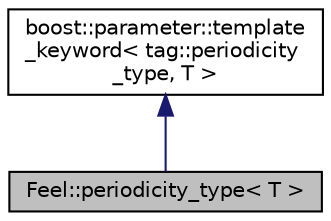 digraph "Feel::periodicity_type&lt; T &gt;"
{
 // LATEX_PDF_SIZE
  edge [fontname="Helvetica",fontsize="10",labelfontname="Helvetica",labelfontsize="10"];
  node [fontname="Helvetica",fontsize="10",shape=record];
  Node1 [label="Feel::periodicity_type\< T \>",height=0.2,width=0.4,color="black", fillcolor="grey75", style="filled", fontcolor="black",tooltip=" "];
  Node2 -> Node1 [dir="back",color="midnightblue",fontsize="10",style="solid",fontname="Helvetica"];
  Node2 [label="boost::parameter::template\l_keyword\< tag::periodicity\l_type, T \>",height=0.2,width=0.4,color="black", fillcolor="white", style="filled",URL="$classboost_1_1parameter_1_1template__keyword.html",tooltip=" "];
}
